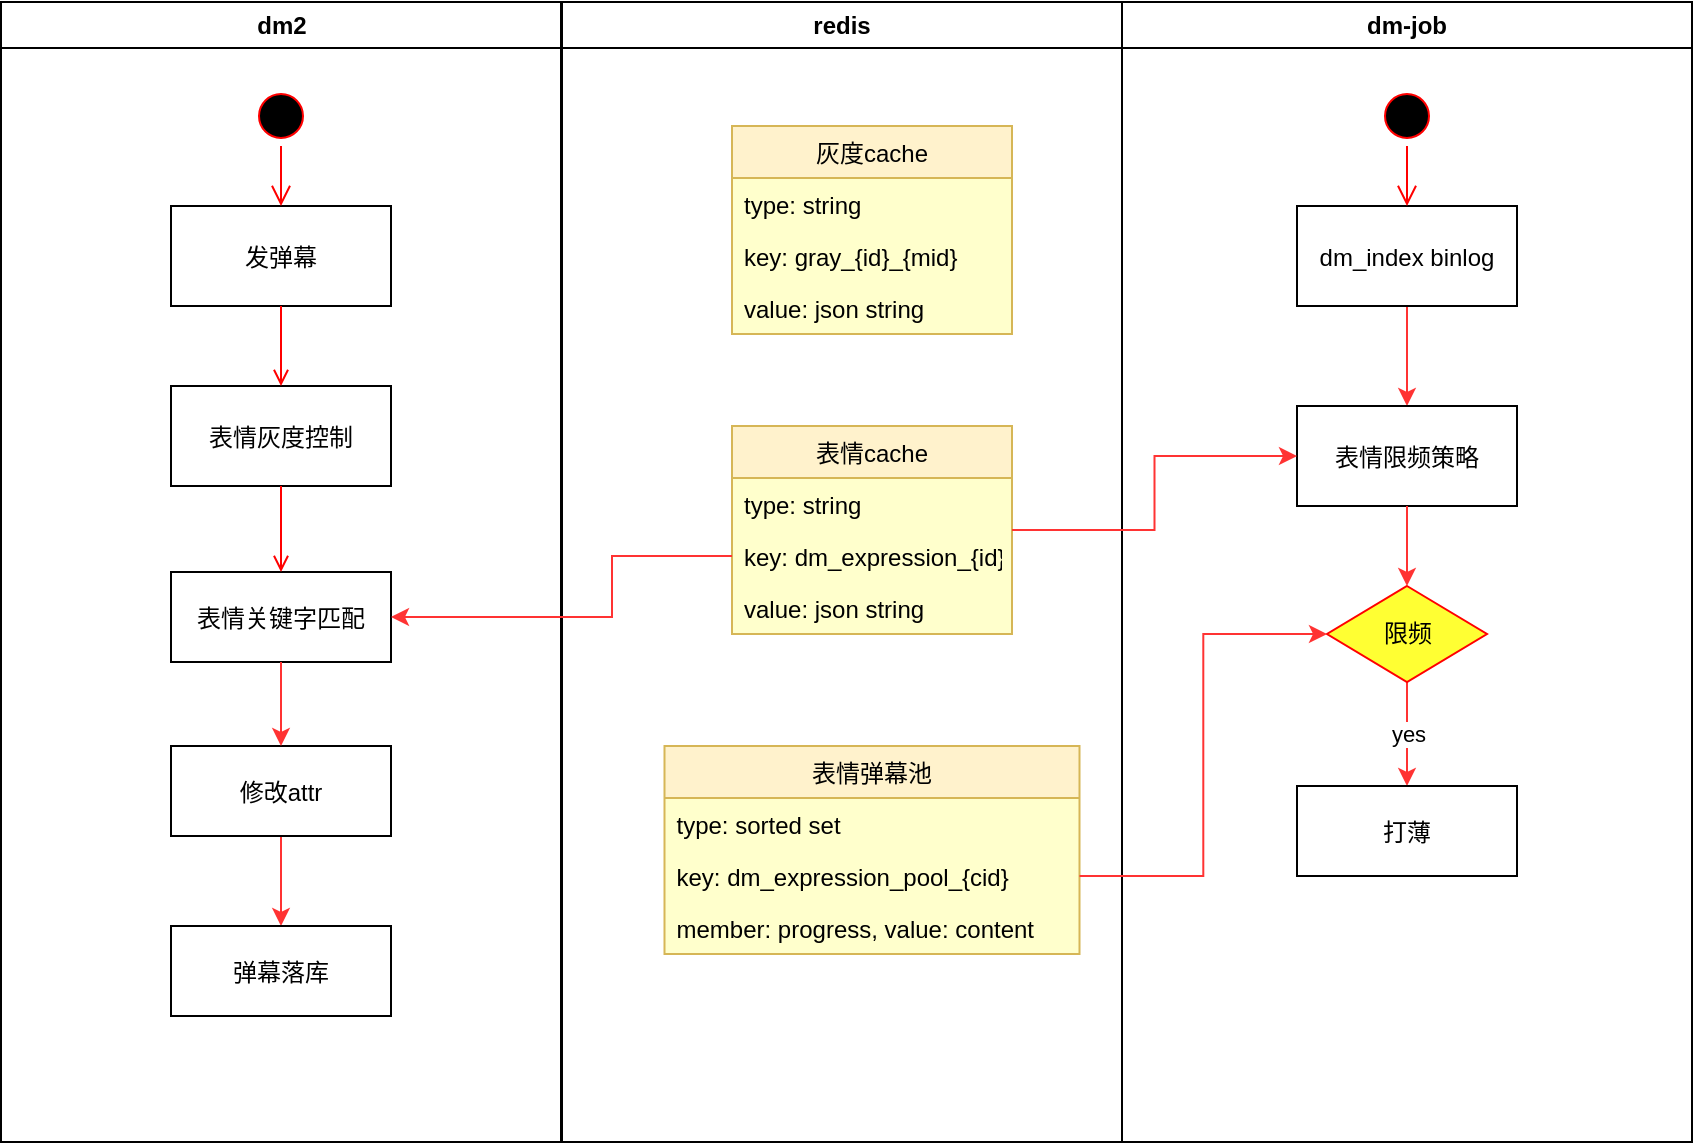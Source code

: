 <mxfile version="14.9.7" type="github">
  <diagram name="Page-1" id="e7e014a7-5840-1c2e-5031-d8a46d1fe8dd">
    <mxGraphModel dx="1395" dy="718" grid="1" gridSize="10" guides="1" tooltips="1" connect="1" arrows="1" fold="1" page="1" pageScale="1" pageWidth="1169" pageHeight="826" background="none" math="0" shadow="0">
      <root>
        <mxCell id="0" />
        <mxCell id="1" parent="0" />
        <mxCell id="2" value="dm2" style="swimlane;whiteSpace=wrap" parent="1" vertex="1">
          <mxGeometry x="164.5" y="128" width="280" height="570" as="geometry" />
        </mxCell>
        <mxCell id="7" value="发弹幕" style="" parent="2" vertex="1">
          <mxGeometry x="85" y="102" width="110" height="50" as="geometry" />
        </mxCell>
        <mxCell id="8" value="表情灰度控制" style="" parent="2" vertex="1">
          <mxGeometry x="85" y="192" width="110" height="50" as="geometry" />
        </mxCell>
        <mxCell id="9" value="" style="endArrow=open;strokeColor=#FF0000;endFill=1;rounded=0" parent="2" source="7" target="8" edge="1">
          <mxGeometry relative="1" as="geometry" />
        </mxCell>
        <mxCell id="10" value="表情关键字匹配" style="" parent="2" vertex="1">
          <mxGeometry x="85" y="285" width="110" height="45" as="geometry" />
        </mxCell>
        <mxCell id="11" value="" style="endArrow=open;strokeColor=#FF0000;endFill=1;rounded=0" parent="2" source="8" target="10" edge="1">
          <mxGeometry relative="1" as="geometry" />
        </mxCell>
        <mxCell id="vn2DtY_k7in4Bm42oAzA-55" style="edgeStyle=orthogonalEdgeStyle;rounded=0;orthogonalLoop=1;jettySize=auto;html=1;entryX=0.5;entryY=0;entryDx=0;entryDy=0;strokeColor=#FF3333;" edge="1" parent="2" source="vn2DtY_k7in4Bm42oAzA-46" target="vn2DtY_k7in4Bm42oAzA-54">
          <mxGeometry relative="1" as="geometry" />
        </mxCell>
        <mxCell id="vn2DtY_k7in4Bm42oAzA-46" value="修改attr" style="" vertex="1" parent="2">
          <mxGeometry x="85" y="372" width="110" height="45" as="geometry" />
        </mxCell>
        <mxCell id="vn2DtY_k7in4Bm42oAzA-54" value="弹幕落库" style="" vertex="1" parent="2">
          <mxGeometry x="85" y="462" width="110" height="45" as="geometry" />
        </mxCell>
        <mxCell id="vn2DtY_k7in4Bm42oAzA-56" value="" style="ellipse;html=1;shape=startState;fillColor=#000000;strokeColor=#ff0000;" vertex="1" parent="2">
          <mxGeometry x="125" y="42" width="30" height="30" as="geometry" />
        </mxCell>
        <mxCell id="vn2DtY_k7in4Bm42oAzA-57" value="" style="edgeStyle=orthogonalEdgeStyle;html=1;verticalAlign=bottom;endArrow=open;endSize=8;strokeColor=#ff0000;entryX=0.5;entryY=0;entryDx=0;entryDy=0;" edge="1" source="vn2DtY_k7in4Bm42oAzA-56" parent="2" target="7">
          <mxGeometry relative="1" as="geometry">
            <mxPoint x="115.5" y="72" as="targetPoint" />
          </mxGeometry>
        </mxCell>
        <mxCell id="vn2DtY_k7in4Bm42oAzA-45" style="edgeStyle=orthogonalEdgeStyle;rounded=0;orthogonalLoop=1;jettySize=auto;html=1;strokeColor=#FF3333;entryX=0.5;entryY=0;entryDx=0;entryDy=0;" edge="1" parent="2" source="10" target="vn2DtY_k7in4Bm42oAzA-46">
          <mxGeometry relative="1" as="geometry">
            <mxPoint x="140.5" y="352" as="targetPoint" />
          </mxGeometry>
        </mxCell>
        <mxCell id="3" value="dm-job" style="swimlane;whiteSpace=wrap" parent="1" vertex="1">
          <mxGeometry x="725" y="128" width="285" height="570" as="geometry" />
        </mxCell>
        <mxCell id="vn2DtY_k7in4Bm42oAzA-62" style="edgeStyle=orthogonalEdgeStyle;rounded=0;orthogonalLoop=1;jettySize=auto;html=1;strokeColor=#FF3333;" edge="1" parent="3" source="vn2DtY_k7in4Bm42oAzA-59" target="vn2DtY_k7in4Bm42oAzA-61">
          <mxGeometry relative="1" as="geometry" />
        </mxCell>
        <mxCell id="vn2DtY_k7in4Bm42oAzA-59" value="dm_index binlog" style="" vertex="1" parent="3">
          <mxGeometry x="87.5" y="102" width="110" height="50" as="geometry" />
        </mxCell>
        <mxCell id="vn2DtY_k7in4Bm42oAzA-61" value="表情限频策略" style="" vertex="1" parent="3">
          <mxGeometry x="87.5" y="202" width="110" height="50" as="geometry" />
        </mxCell>
        <mxCell id="vn2DtY_k7in4Bm42oAzA-78" value="yes" style="edgeStyle=orthogonalEdgeStyle;rounded=0;orthogonalLoop=1;jettySize=auto;html=1;entryX=0.5;entryY=0;entryDx=0;entryDy=0;strokeColor=#FF3333;" edge="1" parent="3" source="vn2DtY_k7in4Bm42oAzA-64" target="vn2DtY_k7in4Bm42oAzA-69">
          <mxGeometry relative="1" as="geometry" />
        </mxCell>
        <mxCell id="vn2DtY_k7in4Bm42oAzA-64" value="限频" style="rhombus;whiteSpace=wrap;html=1;fillColor=#FFFF33;strokeColor=#FF0000;" vertex="1" parent="3">
          <mxGeometry x="102.5" y="292" width="80" height="48" as="geometry" />
        </mxCell>
        <mxCell id="vn2DtY_k7in4Bm42oAzA-69" value="打薄" style="" vertex="1" parent="3">
          <mxGeometry x="87.5" y="392" width="110" height="45" as="geometry" />
        </mxCell>
        <mxCell id="vn2DtY_k7in4Bm42oAzA-63" style="edgeStyle=orthogonalEdgeStyle;rounded=0;orthogonalLoop=1;jettySize=auto;html=1;exitX=0.5;exitY=1;exitDx=0;exitDy=0;strokeColor=#FF3333;entryX=0.5;entryY=0;entryDx=0;entryDy=0;" edge="1" parent="3" source="vn2DtY_k7in4Bm42oAzA-61" target="vn2DtY_k7in4Bm42oAzA-64">
          <mxGeometry relative="1" as="geometry">
            <mxPoint x="-352.5" y="292" as="targetPoint" />
          </mxGeometry>
        </mxCell>
        <mxCell id="vn2DtY_k7in4Bm42oAzA-94" value="" style="ellipse;html=1;shape=startState;fillColor=#000000;strokeColor=#ff0000;" vertex="1" parent="3">
          <mxGeometry x="127.5" y="42" width="30" height="30" as="geometry" />
        </mxCell>
        <mxCell id="vn2DtY_k7in4Bm42oAzA-95" value="" style="edgeStyle=orthogonalEdgeStyle;html=1;verticalAlign=bottom;endArrow=open;endSize=8;strokeColor=#ff0000;entryX=0.5;entryY=0;entryDx=0;entryDy=0;" edge="1" source="vn2DtY_k7in4Bm42oAzA-94" parent="3" target="vn2DtY_k7in4Bm42oAzA-59">
          <mxGeometry relative="1" as="geometry">
            <mxPoint x="142.5" y="102" as="targetPoint" />
          </mxGeometry>
        </mxCell>
        <mxCell id="4" value="redis" style="swimlane;whiteSpace=wrap" parent="1" vertex="1">
          <mxGeometry x="445" y="128" width="280" height="570" as="geometry" />
        </mxCell>
        <mxCell id="vn2DtY_k7in4Bm42oAzA-85" value="表情cache" style="swimlane;fontStyle=0;childLayout=stackLayout;horizontal=1;startSize=26;horizontalStack=0;resizeParent=1;resizeParentMax=0;resizeLast=0;collapsible=1;marginBottom=0;fillColor=#fff2cc;strokeColor=#d6b656;rounded=0;shadow=0;swimlaneFillColor=#FFFFCC;glass=0;sketch=0;" vertex="1" parent="4">
          <mxGeometry x="85" y="212" width="140" height="104" as="geometry" />
        </mxCell>
        <mxCell id="vn2DtY_k7in4Bm42oAzA-86" value="type: string" style="text;strokeColor=none;fillColor=none;align=left;verticalAlign=top;spacingLeft=4;spacingRight=4;overflow=hidden;rotatable=0;points=[[0,0.5],[1,0.5]];portConstraint=eastwest;" vertex="1" parent="vn2DtY_k7in4Bm42oAzA-85">
          <mxGeometry y="26" width="140" height="26" as="geometry" />
        </mxCell>
        <mxCell id="vn2DtY_k7in4Bm42oAzA-87" value="key: dm_expression_{id}" style="text;strokeColor=none;fillColor=none;align=left;verticalAlign=top;spacingLeft=4;spacingRight=4;overflow=hidden;rotatable=0;points=[[0,0.5],[1,0.5]];portConstraint=eastwest;" vertex="1" parent="vn2DtY_k7in4Bm42oAzA-85">
          <mxGeometry y="52" width="140" height="26" as="geometry" />
        </mxCell>
        <mxCell id="vn2DtY_k7in4Bm42oAzA-88" value="value: json string" style="text;strokeColor=none;fillColor=none;align=left;verticalAlign=top;spacingLeft=4;spacingRight=4;overflow=hidden;rotatable=0;points=[[0,0.5],[1,0.5]];portConstraint=eastwest;" vertex="1" parent="vn2DtY_k7in4Bm42oAzA-85">
          <mxGeometry y="78" width="140" height="26" as="geometry" />
        </mxCell>
        <mxCell id="vn2DtY_k7in4Bm42oAzA-89" value="表情弹幕池" style="swimlane;fontStyle=0;childLayout=stackLayout;horizontal=1;startSize=26;horizontalStack=0;resizeParent=1;resizeParentMax=0;resizeLast=0;collapsible=1;marginBottom=0;fillColor=#fff2cc;strokeColor=#d6b656;glass=0;shadow=0;rounded=0;sketch=0;swimlaneFillColor=#FFFFCC;" vertex="1" parent="4">
          <mxGeometry x="51.25" y="372" width="207.5" height="104" as="geometry">
            <mxRectangle x="62.5" y="233" width="90" height="26" as="alternateBounds" />
          </mxGeometry>
        </mxCell>
        <mxCell id="vn2DtY_k7in4Bm42oAzA-90" value="type: sorted set" style="text;strokeColor=none;fillColor=none;align=left;verticalAlign=top;spacingLeft=4;spacingRight=4;overflow=hidden;rotatable=0;points=[[0,0.5],[1,0.5]];portConstraint=eastwest;" vertex="1" parent="vn2DtY_k7in4Bm42oAzA-89">
          <mxGeometry y="26" width="207.5" height="26" as="geometry" />
        </mxCell>
        <mxCell id="vn2DtY_k7in4Bm42oAzA-91" value="key: dm_expression_pool_{cid}" style="text;strokeColor=none;fillColor=none;align=left;verticalAlign=top;spacingLeft=4;spacingRight=4;overflow=hidden;rotatable=0;points=[[0,0.5],[1,0.5]];portConstraint=eastwest;" vertex="1" parent="vn2DtY_k7in4Bm42oAzA-89">
          <mxGeometry y="52" width="207.5" height="26" as="geometry" />
        </mxCell>
        <mxCell id="vn2DtY_k7in4Bm42oAzA-92" value="member: progress, value: content" style="text;strokeColor=none;fillColor=none;align=left;verticalAlign=top;spacingLeft=4;spacingRight=4;overflow=hidden;rotatable=0;points=[[0,0.5],[1,0.5]];portConstraint=eastwest;" vertex="1" parent="vn2DtY_k7in4Bm42oAzA-89">
          <mxGeometry y="78" width="207.5" height="26" as="geometry" />
        </mxCell>
        <mxCell id="vn2DtY_k7in4Bm42oAzA-101" value="灰度cache" style="swimlane;fontStyle=0;childLayout=stackLayout;horizontal=1;startSize=26;horizontalStack=0;resizeParent=1;resizeParentMax=0;resizeLast=0;collapsible=1;marginBottom=0;fillColor=#fff2cc;strokeColor=#d6b656;rounded=0;shadow=0;swimlaneFillColor=#FFFFCC;glass=0;sketch=0;" vertex="1" parent="4">
          <mxGeometry x="85" y="62" width="140" height="104" as="geometry" />
        </mxCell>
        <mxCell id="vn2DtY_k7in4Bm42oAzA-102" value="type: string" style="text;strokeColor=none;fillColor=none;align=left;verticalAlign=top;spacingLeft=4;spacingRight=4;overflow=hidden;rotatable=0;points=[[0,0.5],[1,0.5]];portConstraint=eastwest;" vertex="1" parent="vn2DtY_k7in4Bm42oAzA-101">
          <mxGeometry y="26" width="140" height="26" as="geometry" />
        </mxCell>
        <mxCell id="vn2DtY_k7in4Bm42oAzA-103" value="key: gray_{id}_{mid}" style="text;strokeColor=none;fillColor=none;align=left;verticalAlign=top;spacingLeft=4;spacingRight=4;overflow=hidden;rotatable=0;points=[[0,0.5],[1,0.5]];portConstraint=eastwest;" vertex="1" parent="vn2DtY_k7in4Bm42oAzA-101">
          <mxGeometry y="52" width="140" height="26" as="geometry" />
        </mxCell>
        <mxCell id="vn2DtY_k7in4Bm42oAzA-104" value="value: json string" style="text;strokeColor=none;fillColor=none;align=left;verticalAlign=top;spacingLeft=4;spacingRight=4;overflow=hidden;rotatable=0;points=[[0,0.5],[1,0.5]];portConstraint=eastwest;" vertex="1" parent="vn2DtY_k7in4Bm42oAzA-101">
          <mxGeometry y="78" width="140" height="26" as="geometry" />
        </mxCell>
        <mxCell id="vn2DtY_k7in4Bm42oAzA-97" style="edgeStyle=orthogonalEdgeStyle;rounded=0;orthogonalLoop=1;jettySize=auto;html=1;entryX=0;entryY=0.5;entryDx=0;entryDy=0;strokeColor=#FF3333;" edge="1" parent="1" source="vn2DtY_k7in4Bm42oAzA-91" target="vn2DtY_k7in4Bm42oAzA-64">
          <mxGeometry relative="1" as="geometry" />
        </mxCell>
        <mxCell id="vn2DtY_k7in4Bm42oAzA-98" style="edgeStyle=orthogonalEdgeStyle;rounded=0;orthogonalLoop=1;jettySize=auto;html=1;entryX=0;entryY=0.5;entryDx=0;entryDy=0;strokeColor=#FF3333;" edge="1" parent="1" source="vn2DtY_k7in4Bm42oAzA-85" target="vn2DtY_k7in4Bm42oAzA-61">
          <mxGeometry relative="1" as="geometry" />
        </mxCell>
        <mxCell id="vn2DtY_k7in4Bm42oAzA-100" style="edgeStyle=orthogonalEdgeStyle;rounded=0;orthogonalLoop=1;jettySize=auto;html=1;entryX=1;entryY=0.5;entryDx=0;entryDy=0;strokeColor=#FF3333;exitX=0;exitY=0.5;exitDx=0;exitDy=0;" edge="1" parent="1" source="vn2DtY_k7in4Bm42oAzA-87" target="10">
          <mxGeometry relative="1" as="geometry">
            <Array as="points">
              <mxPoint x="470" y="405" />
              <mxPoint x="470" y="436" />
            </Array>
          </mxGeometry>
        </mxCell>
      </root>
    </mxGraphModel>
  </diagram>
</mxfile>
